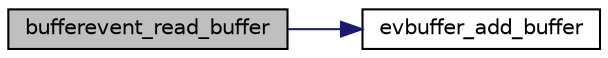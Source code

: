 digraph "bufferevent_read_buffer"
{
 // LATEX_PDF_SIZE
  edge [fontname="Helvetica",fontsize="10",labelfontname="Helvetica",labelfontsize="10"];
  node [fontname="Helvetica",fontsize="10",shape=record];
  rankdir="LR";
  Node53 [label="bufferevent_read_buffer",height=0.2,width=0.4,color="black", fillcolor="grey75", style="filled", fontcolor="black",tooltip=" "];
  Node53 -> Node54 [color="midnightblue",fontsize="10",style="solid",fontname="Helvetica"];
  Node54 [label="evbuffer_add_buffer",height=0.2,width=0.4,color="black", fillcolor="white", style="filled",URL="$buffer_8h.html#af95837e510c03d5e5fcf9c05db019f14",tooltip=" "];
}
